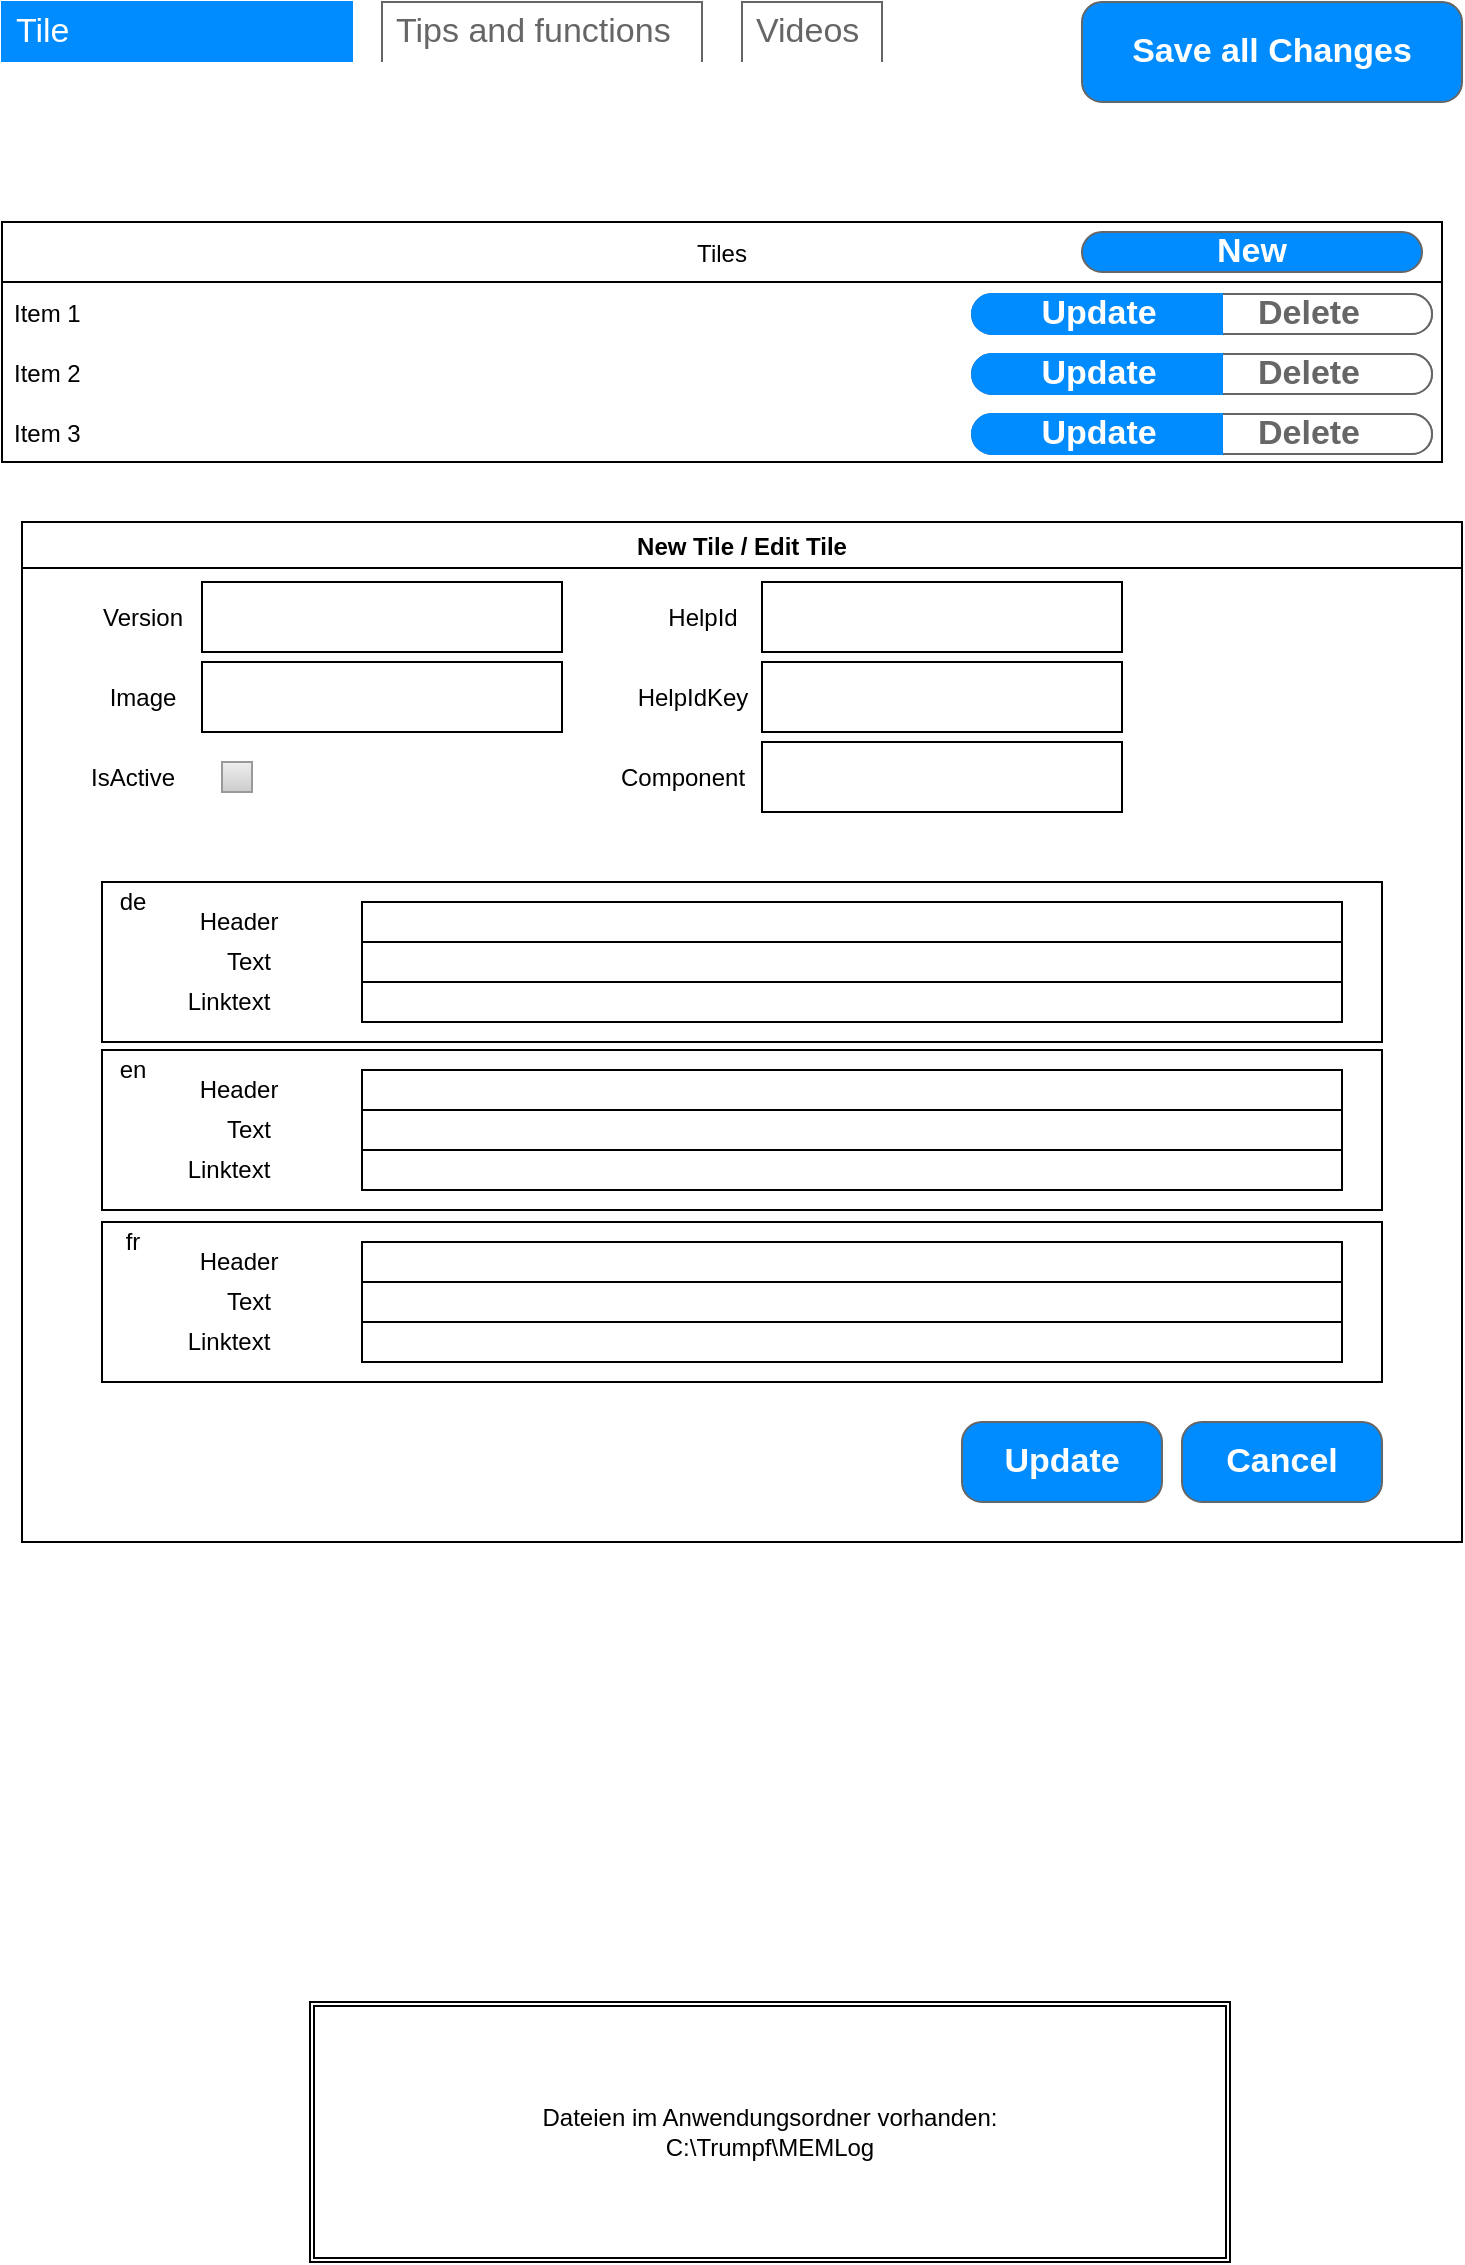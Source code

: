 <mxfile version="17.4.6" type="github">
  <diagram id="IM0_McYDqWzcke4xmNMQ" name="Page-1">
    <mxGraphModel dx="1673" dy="896" grid="1" gridSize="10" guides="1" tooltips="1" connect="1" arrows="1" fold="1" page="1" pageScale="1" pageWidth="827" pageHeight="1169" math="0" shadow="0">
      <root>
        <mxCell id="0" />
        <mxCell id="1" parent="0" />
        <mxCell id="ZtIU3AIz95VCGGf_IEs3-1" value="Tiles" style="swimlane;fontStyle=0;childLayout=stackLayout;horizontal=1;startSize=30;horizontalStack=0;resizeParent=1;resizeParentMax=0;resizeLast=0;collapsible=1;marginBottom=0;" parent="1" vertex="1">
          <mxGeometry x="30" y="120" width="720" height="120" as="geometry" />
        </mxCell>
        <mxCell id="ZtIU3AIz95VCGGf_IEs3-53" value="Item 1" style="text;strokeColor=none;fillColor=none;align=left;verticalAlign=middle;spacingLeft=4;spacingRight=4;overflow=hidden;points=[[0,0.5],[1,0.5]];portConstraint=eastwest;rotatable=0;container=0;" parent="ZtIU3AIz95VCGGf_IEs3-1" vertex="1">
          <mxGeometry y="30" width="720" height="30" as="geometry" />
        </mxCell>
        <mxCell id="ZtIU3AIz95VCGGf_IEs3-3" value="Item 2" style="text;strokeColor=none;fillColor=none;align=left;verticalAlign=middle;spacingLeft=4;spacingRight=4;overflow=hidden;points=[[0,0.5],[1,0.5]];portConstraint=eastwest;rotatable=0;" parent="ZtIU3AIz95VCGGf_IEs3-1" vertex="1">
          <mxGeometry y="60" width="720" height="30" as="geometry" />
        </mxCell>
        <mxCell id="ZtIU3AIz95VCGGf_IEs3-4" value="Item 3" style="text;strokeColor=none;fillColor=none;align=left;verticalAlign=middle;spacingLeft=4;spacingRight=4;overflow=hidden;points=[[0,0.5],[1,0.5]];portConstraint=eastwest;rotatable=0;" parent="ZtIU3AIz95VCGGf_IEs3-1" vertex="1">
          <mxGeometry y="90" width="720" height="30" as="geometry" />
        </mxCell>
        <mxCell id="ZtIU3AIz95VCGGf_IEs3-9" value="New Tile / Edit Tile" style="swimlane;" parent="1" vertex="1">
          <mxGeometry x="40" y="270" width="720" height="510" as="geometry" />
        </mxCell>
        <mxCell id="ZtIU3AIz95VCGGf_IEs3-10" value="" style="whiteSpace=wrap;html=1;" parent="ZtIU3AIz95VCGGf_IEs3-9" vertex="1">
          <mxGeometry x="90" y="30" width="180" height="35" as="geometry" />
        </mxCell>
        <mxCell id="ZtIU3AIz95VCGGf_IEs3-11" value="" style="whiteSpace=wrap;html=1;" parent="ZtIU3AIz95VCGGf_IEs3-9" vertex="1">
          <mxGeometry x="370" y="30" width="180" height="35" as="geometry" />
        </mxCell>
        <mxCell id="ZtIU3AIz95VCGGf_IEs3-26" value="&lt;span&gt;HelpId&lt;/span&gt;" style="text;html=1;align=center;verticalAlign=middle;resizable=0;points=[];autosize=1;strokeColor=none;fillColor=none;" parent="ZtIU3AIz95VCGGf_IEs3-9" vertex="1">
          <mxGeometry x="315" y="37.5" width="50" height="20" as="geometry" />
        </mxCell>
        <mxCell id="ZtIU3AIz95VCGGf_IEs3-27" value="" style="whiteSpace=wrap;html=1;" parent="ZtIU3AIz95VCGGf_IEs3-9" vertex="1">
          <mxGeometry x="370" y="70" width="180" height="35" as="geometry" />
        </mxCell>
        <mxCell id="ZtIU3AIz95VCGGf_IEs3-28" value="&lt;span&gt;HelpIdKey&lt;/span&gt;" style="text;html=1;align=center;verticalAlign=middle;resizable=0;points=[];autosize=1;strokeColor=none;fillColor=none;" parent="ZtIU3AIz95VCGGf_IEs3-9" vertex="1">
          <mxGeometry x="300" y="77.5" width="70" height="20" as="geometry" />
        </mxCell>
        <mxCell id="ZtIU3AIz95VCGGf_IEs3-29" value="" style="whiteSpace=wrap;html=1;" parent="ZtIU3AIz95VCGGf_IEs3-9" vertex="1">
          <mxGeometry x="90" y="70" width="180" height="35" as="geometry" />
        </mxCell>
        <mxCell id="ZtIU3AIz95VCGGf_IEs3-30" value="Image" style="text;html=1;align=center;verticalAlign=middle;resizable=0;points=[];autosize=1;strokeColor=none;fillColor=none;" parent="ZtIU3AIz95VCGGf_IEs3-9" vertex="1">
          <mxGeometry x="35" y="77.5" width="50" height="20" as="geometry" />
        </mxCell>
        <mxCell id="ZtIU3AIz95VCGGf_IEs3-25" value="Version" style="text;html=1;align=center;verticalAlign=middle;resizable=0;points=[];autosize=1;strokeColor=none;fillColor=none;" parent="ZtIU3AIz95VCGGf_IEs3-9" vertex="1">
          <mxGeometry x="30" y="37.5" width="60" height="20" as="geometry" />
        </mxCell>
        <mxCell id="ZtIU3AIz95VCGGf_IEs3-41" value="" style="whiteSpace=wrap;html=1;" parent="ZtIU3AIz95VCGGf_IEs3-9" vertex="1">
          <mxGeometry x="370" y="110" width="180" height="35" as="geometry" />
        </mxCell>
        <mxCell id="ZtIU3AIz95VCGGf_IEs3-42" value="&lt;span&gt;Component&lt;/span&gt;" style="text;html=1;align=center;verticalAlign=middle;resizable=0;points=[];autosize=1;strokeColor=none;fillColor=none;" parent="ZtIU3AIz95VCGGf_IEs3-9" vertex="1">
          <mxGeometry x="290" y="117.5" width="80" height="20" as="geometry" />
        </mxCell>
        <mxCell id="ZtIU3AIz95VCGGf_IEs3-43" value="IsActive&lt;br&gt;" style="text;html=1;align=center;verticalAlign=middle;resizable=0;points=[];autosize=1;strokeColor=none;fillColor=none;" parent="ZtIU3AIz95VCGGf_IEs3-9" vertex="1">
          <mxGeometry x="25" y="117.5" width="60" height="20" as="geometry" />
        </mxCell>
        <mxCell id="ZtIU3AIz95VCGGf_IEs3-45" value="" style="strokeWidth=1;shadow=0;dashed=0;align=center;html=1;shape=mxgraph.mockup.forms.rrect;rSize=0;fillColor=#eeeeee;strokeColor=#999999;gradientColor=#cccccc;align=left;spacingLeft=4;fontSize=17;fontColor=#666666;labelPosition=right;" parent="ZtIU3AIz95VCGGf_IEs3-9" vertex="1">
          <mxGeometry x="100" y="120" width="15" height="15" as="geometry" />
        </mxCell>
        <mxCell id="ZtIU3AIz95VCGGf_IEs3-64" value="" style="rounded=0;whiteSpace=wrap;html=1;" parent="ZtIU3AIz95VCGGf_IEs3-9" vertex="1">
          <mxGeometry x="40" y="180" width="640" height="80" as="geometry" />
        </mxCell>
        <mxCell id="ZtIU3AIz95VCGGf_IEs3-63" value="de" style="text;html=1;align=center;verticalAlign=middle;resizable=0;points=[];autosize=1;strokeColor=none;fillColor=none;" parent="ZtIU3AIz95VCGGf_IEs3-9" vertex="1">
          <mxGeometry x="40" y="180" width="30" height="20" as="geometry" />
        </mxCell>
        <mxCell id="ZtIU3AIz95VCGGf_IEs3-65" value="Header" style="text;html=1;align=center;verticalAlign=middle;resizable=0;points=[];autosize=1;strokeColor=none;fillColor=none;" parent="ZtIU3AIz95VCGGf_IEs3-9" vertex="1">
          <mxGeometry x="82.5" y="190" width="50" height="20" as="geometry" />
        </mxCell>
        <mxCell id="ZtIU3AIz95VCGGf_IEs3-66" value="Text" style="text;html=1;align=center;verticalAlign=middle;resizable=0;points=[];autosize=1;strokeColor=none;fillColor=none;" parent="ZtIU3AIz95VCGGf_IEs3-9" vertex="1">
          <mxGeometry x="92.5" y="210" width="40" height="20" as="geometry" />
        </mxCell>
        <mxCell id="ZtIU3AIz95VCGGf_IEs3-67" value="Linktext" style="text;html=1;align=center;verticalAlign=middle;resizable=0;points=[];autosize=1;strokeColor=none;fillColor=none;" parent="ZtIU3AIz95VCGGf_IEs3-9" vertex="1">
          <mxGeometry x="72.5" y="230" width="60" height="20" as="geometry" />
        </mxCell>
        <mxCell id="ZtIU3AIz95VCGGf_IEs3-70" value="" style="whiteSpace=wrap;html=1;" parent="ZtIU3AIz95VCGGf_IEs3-9" vertex="1">
          <mxGeometry x="170" y="190" width="490" height="20" as="geometry" />
        </mxCell>
        <mxCell id="ZtIU3AIz95VCGGf_IEs3-71" value="" style="whiteSpace=wrap;html=1;" parent="ZtIU3AIz95VCGGf_IEs3-9" vertex="1">
          <mxGeometry x="170" y="210" width="490" height="20" as="geometry" />
        </mxCell>
        <mxCell id="ZtIU3AIz95VCGGf_IEs3-72" value="" style="whiteSpace=wrap;html=1;" parent="ZtIU3AIz95VCGGf_IEs3-9" vertex="1">
          <mxGeometry x="170" y="230" width="490" height="20" as="geometry" />
        </mxCell>
        <mxCell id="ZtIU3AIz95VCGGf_IEs3-73" style="edgeStyle=orthogonalEdgeStyle;rounded=0;orthogonalLoop=1;jettySize=auto;html=1;exitX=0.5;exitY=1;exitDx=0;exitDy=0;" parent="ZtIU3AIz95VCGGf_IEs3-9" source="ZtIU3AIz95VCGGf_IEs3-64" target="ZtIU3AIz95VCGGf_IEs3-64" edge="1">
          <mxGeometry relative="1" as="geometry" />
        </mxCell>
        <mxCell id="ZtIU3AIz95VCGGf_IEs3-75" value="" style="rounded=0;whiteSpace=wrap;html=1;" parent="ZtIU3AIz95VCGGf_IEs3-9" vertex="1">
          <mxGeometry x="40" y="264" width="640" height="80" as="geometry" />
        </mxCell>
        <mxCell id="ZtIU3AIz95VCGGf_IEs3-76" value="en" style="text;html=1;align=center;verticalAlign=middle;resizable=0;points=[];autosize=1;strokeColor=none;fillColor=none;" parent="ZtIU3AIz95VCGGf_IEs3-9" vertex="1">
          <mxGeometry x="40" y="264" width="30" height="20" as="geometry" />
        </mxCell>
        <mxCell id="ZtIU3AIz95VCGGf_IEs3-77" value="Header" style="text;html=1;align=center;verticalAlign=middle;resizable=0;points=[];autosize=1;strokeColor=none;fillColor=none;" parent="ZtIU3AIz95VCGGf_IEs3-9" vertex="1">
          <mxGeometry x="82.5" y="274" width="50" height="20" as="geometry" />
        </mxCell>
        <mxCell id="ZtIU3AIz95VCGGf_IEs3-78" value="Text" style="text;html=1;align=center;verticalAlign=middle;resizable=0;points=[];autosize=1;strokeColor=none;fillColor=none;" parent="ZtIU3AIz95VCGGf_IEs3-9" vertex="1">
          <mxGeometry x="92.5" y="294" width="40" height="20" as="geometry" />
        </mxCell>
        <mxCell id="ZtIU3AIz95VCGGf_IEs3-79" value="Linktext" style="text;html=1;align=center;verticalAlign=middle;resizable=0;points=[];autosize=1;strokeColor=none;fillColor=none;" parent="ZtIU3AIz95VCGGf_IEs3-9" vertex="1">
          <mxGeometry x="72.5" y="314" width="60" height="20" as="geometry" />
        </mxCell>
        <mxCell id="ZtIU3AIz95VCGGf_IEs3-80" value="" style="whiteSpace=wrap;html=1;" parent="ZtIU3AIz95VCGGf_IEs3-9" vertex="1">
          <mxGeometry x="170" y="274" width="490" height="20" as="geometry" />
        </mxCell>
        <mxCell id="ZtIU3AIz95VCGGf_IEs3-81" value="" style="whiteSpace=wrap;html=1;" parent="ZtIU3AIz95VCGGf_IEs3-9" vertex="1">
          <mxGeometry x="170" y="294" width="490" height="20" as="geometry" />
        </mxCell>
        <mxCell id="ZtIU3AIz95VCGGf_IEs3-82" value="" style="whiteSpace=wrap;html=1;" parent="ZtIU3AIz95VCGGf_IEs3-9" vertex="1">
          <mxGeometry x="170" y="314" width="490" height="20" as="geometry" />
        </mxCell>
        <mxCell id="ZtIU3AIz95VCGGf_IEs3-83" style="edgeStyle=orthogonalEdgeStyle;rounded=0;orthogonalLoop=1;jettySize=auto;html=1;exitX=0.5;exitY=1;exitDx=0;exitDy=0;" parent="ZtIU3AIz95VCGGf_IEs3-9" source="ZtIU3AIz95VCGGf_IEs3-75" target="ZtIU3AIz95VCGGf_IEs3-75" edge="1">
          <mxGeometry relative="1" as="geometry" />
        </mxCell>
        <mxCell id="ZtIU3AIz95VCGGf_IEs3-44" value="Update" style="strokeWidth=1;shadow=0;dashed=0;align=center;html=1;shape=mxgraph.mockup.buttons.button;strokeColor=#666666;fontColor=#ffffff;mainText=;buttonStyle=round;fontSize=17;fontStyle=1;fillColor=#008cff;whiteSpace=wrap;" parent="ZtIU3AIz95VCGGf_IEs3-9" vertex="1">
          <mxGeometry x="470" y="450" width="100" height="40" as="geometry" />
        </mxCell>
        <mxCell id="ZtIU3AIz95VCGGf_IEs3-93" value="Cancel" style="strokeWidth=1;shadow=0;dashed=0;align=center;html=1;shape=mxgraph.mockup.buttons.button;strokeColor=#666666;fontColor=#ffffff;mainText=;buttonStyle=round;fontSize=17;fontStyle=1;fillColor=#008cff;whiteSpace=wrap;" parent="ZtIU3AIz95VCGGf_IEs3-9" vertex="1">
          <mxGeometry x="580" y="450" width="100" height="40" as="geometry" />
        </mxCell>
        <mxCell id="ZtIU3AIz95VCGGf_IEs3-112" value="" style="rounded=0;whiteSpace=wrap;html=1;" parent="ZtIU3AIz95VCGGf_IEs3-9" vertex="1">
          <mxGeometry x="40" y="350" width="640" height="80" as="geometry" />
        </mxCell>
        <mxCell id="ZtIU3AIz95VCGGf_IEs3-113" value="fr" style="text;html=1;align=center;verticalAlign=middle;resizable=0;points=[];autosize=1;strokeColor=none;fillColor=none;" parent="ZtIU3AIz95VCGGf_IEs3-9" vertex="1">
          <mxGeometry x="45" y="350" width="20" height="20" as="geometry" />
        </mxCell>
        <mxCell id="ZtIU3AIz95VCGGf_IEs3-114" value="Header" style="text;html=1;align=center;verticalAlign=middle;resizable=0;points=[];autosize=1;strokeColor=none;fillColor=none;" parent="ZtIU3AIz95VCGGf_IEs3-9" vertex="1">
          <mxGeometry x="82.5" y="360" width="50" height="20" as="geometry" />
        </mxCell>
        <mxCell id="ZtIU3AIz95VCGGf_IEs3-115" value="Text" style="text;html=1;align=center;verticalAlign=middle;resizable=0;points=[];autosize=1;strokeColor=none;fillColor=none;" parent="ZtIU3AIz95VCGGf_IEs3-9" vertex="1">
          <mxGeometry x="92.5" y="380" width="40" height="20" as="geometry" />
        </mxCell>
        <mxCell id="ZtIU3AIz95VCGGf_IEs3-116" value="Linktext" style="text;html=1;align=center;verticalAlign=middle;resizable=0;points=[];autosize=1;strokeColor=none;fillColor=none;" parent="ZtIU3AIz95VCGGf_IEs3-9" vertex="1">
          <mxGeometry x="72.5" y="400" width="60" height="20" as="geometry" />
        </mxCell>
        <mxCell id="ZtIU3AIz95VCGGf_IEs3-117" value="" style="whiteSpace=wrap;html=1;" parent="ZtIU3AIz95VCGGf_IEs3-9" vertex="1">
          <mxGeometry x="170" y="360" width="490" height="20" as="geometry" />
        </mxCell>
        <mxCell id="ZtIU3AIz95VCGGf_IEs3-118" value="" style="whiteSpace=wrap;html=1;" parent="ZtIU3AIz95VCGGf_IEs3-9" vertex="1">
          <mxGeometry x="170" y="380" width="490" height="20" as="geometry" />
        </mxCell>
        <mxCell id="ZtIU3AIz95VCGGf_IEs3-119" value="" style="whiteSpace=wrap;html=1;" parent="ZtIU3AIz95VCGGf_IEs3-9" vertex="1">
          <mxGeometry x="170" y="400" width="490" height="20" as="geometry" />
        </mxCell>
        <mxCell id="ZtIU3AIz95VCGGf_IEs3-120" style="edgeStyle=orthogonalEdgeStyle;rounded=0;orthogonalLoop=1;jettySize=auto;html=1;exitX=0.5;exitY=1;exitDx=0;exitDy=0;" parent="ZtIU3AIz95VCGGf_IEs3-9" source="ZtIU3AIz95VCGGf_IEs3-112" target="ZtIU3AIz95VCGGf_IEs3-112" edge="1">
          <mxGeometry relative="1" as="geometry" />
        </mxCell>
        <mxCell id="ZtIU3AIz95VCGGf_IEs3-22" value="Dateien im Anwendungsordner vorhanden:&lt;br&gt;C:\Trumpf\MEMLog" style="shape=ext;double=1;rounded=0;whiteSpace=wrap;html=1;" parent="1" vertex="1">
          <mxGeometry x="184" y="1010" width="460" height="130" as="geometry" />
        </mxCell>
        <mxCell id="ZtIU3AIz95VCGGf_IEs3-60" value="Tips and functions" style="strokeWidth=1;shadow=0;dashed=0;align=center;html=1;shape=mxgraph.mockup.forms.uRect;fontSize=17;fontColor=#666666;align=left;spacingLeft=5;strokeColor=#666666;" parent="1" vertex="1">
          <mxGeometry x="220" y="10" width="160" height="30" as="geometry" />
        </mxCell>
        <mxCell id="ZtIU3AIz95VCGGf_IEs3-61" value="Tile" style="strokeWidth=1;shadow=0;dashed=0;align=center;html=1;shape=mxgraph.mockup.forms.uRect;fontSize=17;fontColor=#ffffff;align=left;spacingLeft=5;strokeColor=#008cff;fillColor=#008cff;" parent="1" vertex="1">
          <mxGeometry x="30" y="10" width="175" height="30" as="geometry" />
        </mxCell>
        <mxCell id="ZtIU3AIz95VCGGf_IEs3-62" value="Videos" style="strokeWidth=1;shadow=0;dashed=0;align=center;html=1;shape=mxgraph.mockup.forms.uRect;fontSize=17;fontColor=#666666;align=left;spacingLeft=5;strokeColor=#666666;" parent="1" vertex="1">
          <mxGeometry x="400" y="10" width="70" height="30" as="geometry" />
        </mxCell>
        <mxCell id="ZtIU3AIz95VCGGf_IEs3-99" value="&#xa;&#xa;&lt;span style=&quot;color: rgb(102, 102, 102); font-family: helvetica; font-size: 17px; font-style: normal; font-weight: 700; letter-spacing: normal; text-align: center; text-indent: 0px; text-transform: none; word-spacing: 0px; background-color: rgb(248, 249, 250); display: inline; float: none;&quot;&gt;Button 2&lt;/span&gt;&#xa;&#xa;" style="strokeWidth=1;shadow=0;dashed=0;align=center;html=1;shape=mxgraph.mockup.rrect;rSize=10;fillColor=#ffffff;strokeColor=#666666;" parent="1" vertex="1">
          <mxGeometry x="515" y="186" width="230" height="20" as="geometry" />
        </mxCell>
        <mxCell id="ZtIU3AIz95VCGGf_IEs3-102" value="Delete" style="strokeColor=inherit;fillColor=inherit;gradientColor=inherit;strokeWidth=1;shadow=0;dashed=0;align=center;html=1;shape=mxgraph.mockup.rightButton;rSize=10;fontSize=17;fontColor=#666666;fontStyle=1;resizeHeight=1;" parent="ZtIU3AIz95VCGGf_IEs3-99" vertex="1">
          <mxGeometry x="1" width="125" height="20" relative="1" as="geometry">
            <mxPoint x="-125" as="offset" />
          </mxGeometry>
        </mxCell>
        <mxCell id="ZtIU3AIz95VCGGf_IEs3-103" value="Update" style="strokeWidth=1;shadow=0;dashed=0;align=center;html=1;shape=mxgraph.mockup.leftButton;rSize=10;fontSize=17;fontColor=#ffffff;fontStyle=1;fillColor=#008cff;strokeColor=#008cff;resizeHeight=1;" parent="ZtIU3AIz95VCGGf_IEs3-99" vertex="1">
          <mxGeometry width="125" height="20" relative="1" as="geometry" />
        </mxCell>
        <mxCell id="ZtIU3AIz95VCGGf_IEs3-106" value="&#xa;&#xa;&lt;span style=&quot;color: rgb(102, 102, 102); font-family: helvetica; font-size: 17px; font-style: normal; font-weight: 700; letter-spacing: normal; text-align: center; text-indent: 0px; text-transform: none; word-spacing: 0px; background-color: rgb(248, 249, 250); display: inline; float: none;&quot;&gt;Button 2&lt;/span&gt;&#xa;&#xa;" style="strokeWidth=1;shadow=0;dashed=0;align=center;html=1;shape=mxgraph.mockup.rrect;rSize=10;fillColor=#ffffff;strokeColor=#666666;" parent="1" vertex="1">
          <mxGeometry x="515" y="156" width="230" height="20" as="geometry" />
        </mxCell>
        <mxCell id="ZtIU3AIz95VCGGf_IEs3-107" value="Delete" style="strokeColor=inherit;fillColor=inherit;gradientColor=inherit;strokeWidth=1;shadow=0;dashed=0;align=center;html=1;shape=mxgraph.mockup.rightButton;rSize=10;fontSize=17;fontColor=#666666;fontStyle=1;resizeHeight=1;" parent="ZtIU3AIz95VCGGf_IEs3-106" vertex="1">
          <mxGeometry x="1" width="125" height="20" relative="1" as="geometry">
            <mxPoint x="-125" as="offset" />
          </mxGeometry>
        </mxCell>
        <mxCell id="ZtIU3AIz95VCGGf_IEs3-108" value="Update" style="strokeWidth=1;shadow=0;dashed=0;align=center;html=1;shape=mxgraph.mockup.leftButton;rSize=10;fontSize=17;fontColor=#ffffff;fontStyle=1;fillColor=#008cff;strokeColor=#008cff;resizeHeight=1;" parent="ZtIU3AIz95VCGGf_IEs3-106" vertex="1">
          <mxGeometry width="125" height="20" relative="1" as="geometry" />
        </mxCell>
        <mxCell id="ZtIU3AIz95VCGGf_IEs3-109" value="&#xa;&#xa;&lt;span style=&quot;color: rgb(102, 102, 102); font-family: helvetica; font-size: 17px; font-style: normal; font-weight: 700; letter-spacing: normal; text-align: center; text-indent: 0px; text-transform: none; word-spacing: 0px; background-color: rgb(248, 249, 250); display: inline; float: none;&quot;&gt;Button 2&lt;/span&gt;&#xa;&#xa;" style="strokeWidth=1;shadow=0;dashed=0;align=center;html=1;shape=mxgraph.mockup.rrect;rSize=10;fillColor=#ffffff;strokeColor=#666666;" parent="1" vertex="1">
          <mxGeometry x="515" y="216" width="230" height="20" as="geometry" />
        </mxCell>
        <mxCell id="ZtIU3AIz95VCGGf_IEs3-110" value="Delete" style="strokeColor=inherit;fillColor=inherit;gradientColor=inherit;strokeWidth=1;shadow=0;dashed=0;align=center;html=1;shape=mxgraph.mockup.rightButton;rSize=10;fontSize=17;fontColor=#666666;fontStyle=1;resizeHeight=1;" parent="ZtIU3AIz95VCGGf_IEs3-109" vertex="1">
          <mxGeometry x="1" width="125" height="20" relative="1" as="geometry">
            <mxPoint x="-125" as="offset" />
          </mxGeometry>
        </mxCell>
        <mxCell id="ZtIU3AIz95VCGGf_IEs3-111" value="Update" style="strokeWidth=1;shadow=0;dashed=0;align=center;html=1;shape=mxgraph.mockup.leftButton;rSize=10;fontSize=17;fontColor=#ffffff;fontStyle=1;fillColor=#008cff;strokeColor=#008cff;resizeHeight=1;" parent="ZtIU3AIz95VCGGf_IEs3-109" vertex="1">
          <mxGeometry width="125" height="20" relative="1" as="geometry" />
        </mxCell>
        <mxCell id="ZtIU3AIz95VCGGf_IEs3-121" value="Save all Changes" style="strokeWidth=1;shadow=0;dashed=0;align=center;html=1;shape=mxgraph.mockup.buttons.button;strokeColor=#666666;fontColor=#ffffff;mainText=;buttonStyle=round;fontSize=17;fontStyle=1;fillColor=#008cff;whiteSpace=wrap;" parent="1" vertex="1">
          <mxGeometry x="570" y="10" width="190" height="50" as="geometry" />
        </mxCell>
        <mxCell id="OBkYwPqB8cOoWnt6Lb66-1" value="New" style="strokeWidth=1;shadow=0;dashed=0;align=center;html=1;shape=mxgraph.mockup.buttons.button;strokeColor=#666666;fontColor=#ffffff;mainText=;buttonStyle=round;fontSize=17;fontStyle=1;fillColor=#008cff;whiteSpace=wrap;" parent="1" vertex="1">
          <mxGeometry x="570" y="125" width="170" height="20" as="geometry" />
        </mxCell>
      </root>
    </mxGraphModel>
  </diagram>
</mxfile>
